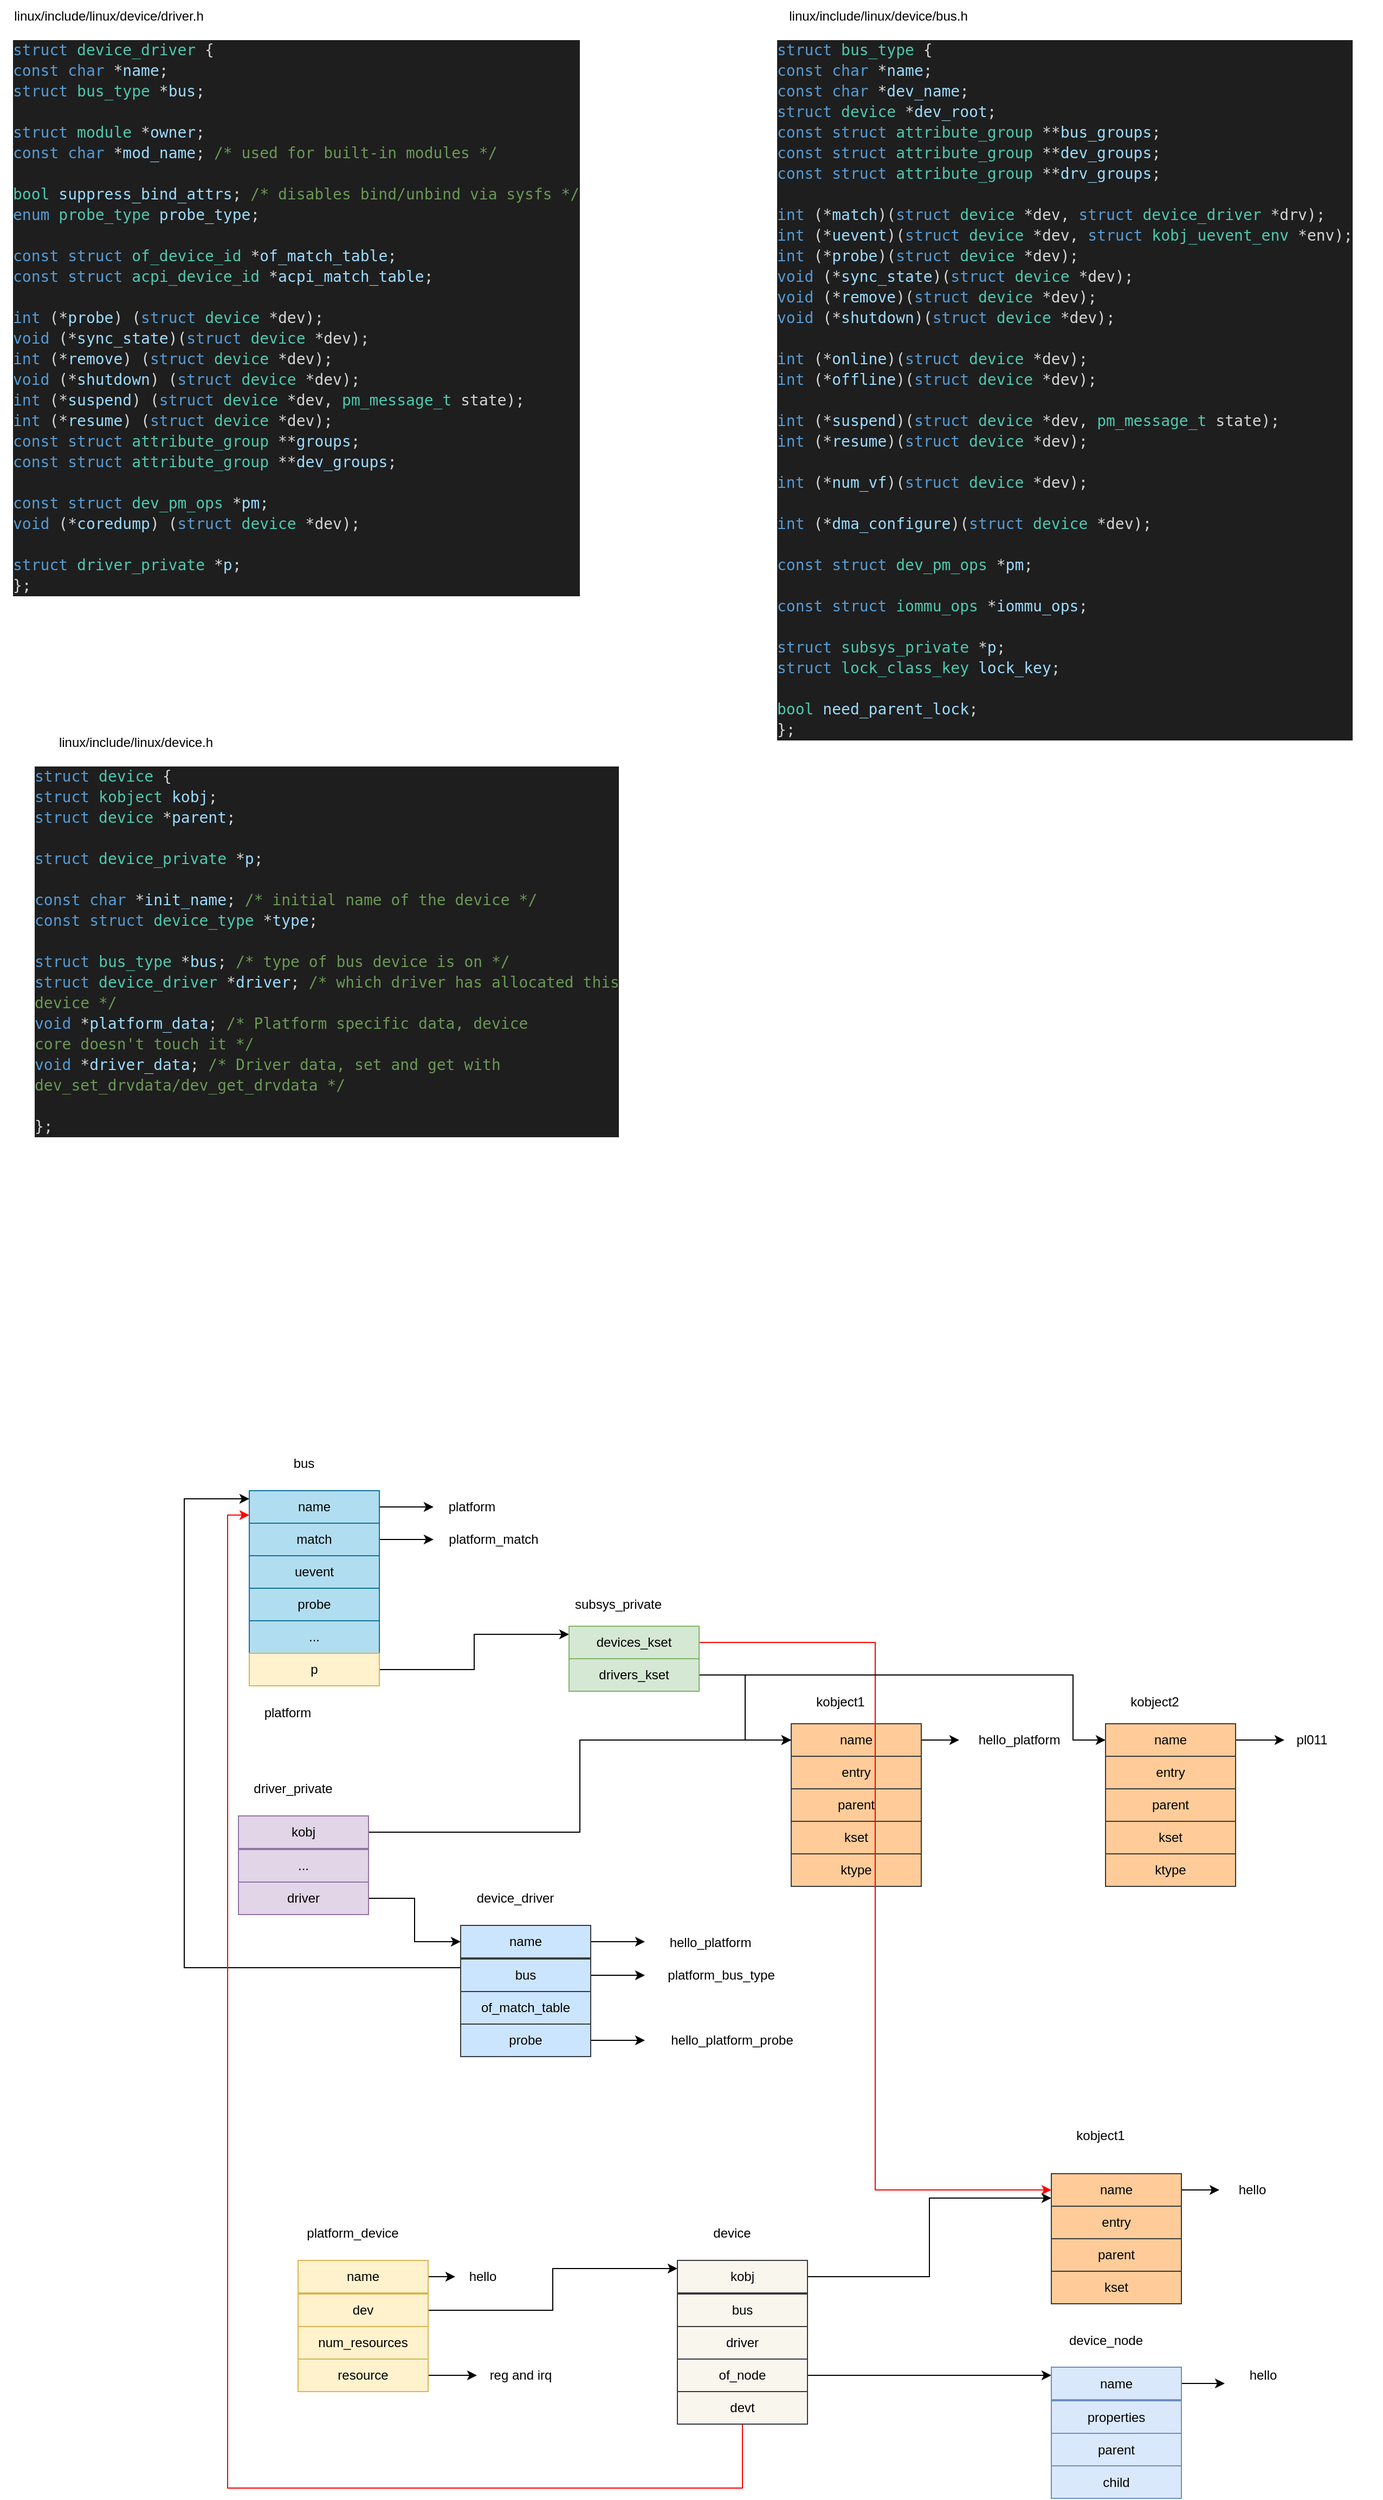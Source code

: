 <mxfile version="20.2.8" type="github">
  <diagram id="d7NLYTCu-5qukCgbCJom" name="device-driver">
    <mxGraphModel dx="1588" dy="878" grid="1" gridSize="10" guides="1" tooltips="1" connect="1" arrows="1" fold="1" page="1" pageScale="1" pageWidth="850" pageHeight="1100" math="0" shadow="0">
      <root>
        <mxCell id="0" />
        <mxCell id="1" parent="0" />
        <mxCell id="vHzV1v6CMu6WBuoKaThm-1" value="linux/include/linux/device/driver.h" style="text;html=1;align=center;verticalAlign=middle;resizable=0;points=[];autosize=1;strokeColor=none;fillColor=none;" vertex="1" parent="1">
          <mxGeometry x="20" y="135" width="200" height="30" as="geometry" />
        </mxCell>
        <mxCell id="vHzV1v6CMu6WBuoKaThm-2" value="&lt;div style=&quot;color: rgb(212, 212, 212); background-color: rgb(30, 30, 30); font-family: &amp;quot;Droid Sans Mono&amp;quot;, &amp;quot;monospace&amp;quot;, monospace; font-weight: normal; font-size: 14px; line-height: 19px;&quot;&gt;&lt;div&gt;&lt;span style=&quot;color: #569cd6;&quot;&gt;struct&lt;/span&gt;&lt;span style=&quot;color: #d4d4d4;&quot;&gt; &lt;/span&gt;&lt;span style=&quot;color: #4ec9b0;&quot;&gt;device_driver&lt;/span&gt;&lt;span style=&quot;color: #d4d4d4;&quot;&gt; {&lt;/span&gt;&lt;/div&gt;&lt;div&gt;&lt;span style=&quot;color: #d4d4d4;&quot;&gt;    &lt;/span&gt;&lt;span style=&quot;color: #569cd6;&quot;&gt;const&lt;/span&gt;&lt;span style=&quot;color: #d4d4d4;&quot;&gt; &lt;/span&gt;&lt;span style=&quot;color: #569cd6;&quot;&gt;char&lt;/span&gt;&lt;span style=&quot;color: #d4d4d4;&quot;&gt;      *&lt;/span&gt;&lt;span style=&quot;color: #9cdcfe;&quot;&gt;name&lt;/span&gt;&lt;span style=&quot;color: #d4d4d4;&quot;&gt;;&lt;/span&gt;&lt;/div&gt;&lt;div&gt;&lt;span style=&quot;color: #d4d4d4;&quot;&gt;    &lt;/span&gt;&lt;span style=&quot;color: #569cd6;&quot;&gt;struct&lt;/span&gt;&lt;span style=&quot;color: #d4d4d4;&quot;&gt; &lt;/span&gt;&lt;span style=&quot;color: #4ec9b0;&quot;&gt;bus_type&lt;/span&gt;&lt;span style=&quot;color: #d4d4d4;&quot;&gt;     *&lt;/span&gt;&lt;span style=&quot;color: #9cdcfe;&quot;&gt;bus&lt;/span&gt;&lt;span style=&quot;color: #d4d4d4;&quot;&gt;;&lt;/span&gt;&lt;/div&gt;&lt;br&gt;&lt;div&gt;&lt;span style=&quot;color: #d4d4d4;&quot;&gt;    &lt;/span&gt;&lt;span style=&quot;color: #569cd6;&quot;&gt;struct&lt;/span&gt;&lt;span style=&quot;color: #d4d4d4;&quot;&gt; &lt;/span&gt;&lt;span style=&quot;color: #4ec9b0;&quot;&gt;module&lt;/span&gt;&lt;span style=&quot;color: #d4d4d4;&quot;&gt;       *&lt;/span&gt;&lt;span style=&quot;color: #9cdcfe;&quot;&gt;owner&lt;/span&gt;&lt;span style=&quot;color: #d4d4d4;&quot;&gt;;&lt;/span&gt;&lt;/div&gt;&lt;div&gt;&lt;span style=&quot;color: #d4d4d4;&quot;&gt;    &lt;/span&gt;&lt;span style=&quot;color: #569cd6;&quot;&gt;const&lt;/span&gt;&lt;span style=&quot;color: #d4d4d4;&quot;&gt; &lt;/span&gt;&lt;span style=&quot;color: #569cd6;&quot;&gt;char&lt;/span&gt;&lt;span style=&quot;color: #d4d4d4;&quot;&gt;      *&lt;/span&gt;&lt;span style=&quot;color: #9cdcfe;&quot;&gt;mod_name&lt;/span&gt;&lt;span style=&quot;color: #d4d4d4;&quot;&gt;;&lt;/span&gt;&lt;span style=&quot;color: #6a9955;&quot;&gt;  /* used for built-in modules */&lt;/span&gt;&lt;/div&gt;&lt;br&gt;&lt;div&gt;&lt;span style=&quot;color: #d4d4d4;&quot;&gt;    &lt;/span&gt;&lt;span style=&quot;color: #4ec9b0;&quot;&gt;bool&lt;/span&gt;&lt;span style=&quot;color: #d4d4d4;&quot;&gt; &lt;/span&gt;&lt;span style=&quot;color: #9cdcfe;&quot;&gt;suppress_bind_attrs&lt;/span&gt;&lt;span style=&quot;color: #d4d4d4;&quot;&gt;;&lt;/span&gt;&lt;span style=&quot;color: #6a9955;&quot;&gt;   /* disables bind/unbind via sysfs */&lt;/span&gt;&lt;/div&gt;&lt;div&gt;&lt;span style=&quot;color: #d4d4d4;&quot;&gt;    &lt;/span&gt;&lt;span style=&quot;color: #569cd6;&quot;&gt;enum&lt;/span&gt;&lt;span style=&quot;color: #d4d4d4;&quot;&gt; &lt;/span&gt;&lt;span style=&quot;color: #4ec9b0;&quot;&gt;probe_type&lt;/span&gt;&lt;span style=&quot;color: #d4d4d4;&quot;&gt; &lt;/span&gt;&lt;span style=&quot;color: #9cdcfe;&quot;&gt;probe_type&lt;/span&gt;&lt;span style=&quot;color: #d4d4d4;&quot;&gt;;&lt;/span&gt;&lt;/div&gt;&lt;br&gt;&lt;div&gt;&lt;span style=&quot;color: #d4d4d4;&quot;&gt;    &lt;/span&gt;&lt;span style=&quot;color: #569cd6;&quot;&gt;const&lt;/span&gt;&lt;span style=&quot;color: #d4d4d4;&quot;&gt; &lt;/span&gt;&lt;span style=&quot;color: #569cd6;&quot;&gt;struct&lt;/span&gt;&lt;span style=&quot;color: #d4d4d4;&quot;&gt; &lt;/span&gt;&lt;span style=&quot;color: #4ec9b0;&quot;&gt;of_device_id&lt;/span&gt;&lt;span style=&quot;color: #d4d4d4;&quot;&gt;   *&lt;/span&gt;&lt;span style=&quot;color: #9cdcfe;&quot;&gt;of_match_table&lt;/span&gt;&lt;span style=&quot;color: #d4d4d4;&quot;&gt;;&lt;/span&gt;&lt;/div&gt;&lt;div&gt;&lt;span style=&quot;color: #d4d4d4;&quot;&gt;    &lt;/span&gt;&lt;span style=&quot;color: #569cd6;&quot;&gt;const&lt;/span&gt;&lt;span style=&quot;color: #d4d4d4;&quot;&gt; &lt;/span&gt;&lt;span style=&quot;color: #569cd6;&quot;&gt;struct&lt;/span&gt;&lt;span style=&quot;color: #d4d4d4;&quot;&gt; &lt;/span&gt;&lt;span style=&quot;color: #4ec9b0;&quot;&gt;acpi_device_id&lt;/span&gt;&lt;span style=&quot;color: #d4d4d4;&quot;&gt; *&lt;/span&gt;&lt;span style=&quot;color: #9cdcfe;&quot;&gt;acpi_match_table&lt;/span&gt;&lt;span style=&quot;color: #d4d4d4;&quot;&gt;;&lt;/span&gt;&lt;/div&gt;&lt;br&gt;&lt;div&gt;&lt;span style=&quot;color: #d4d4d4;&quot;&gt;    &lt;/span&gt;&lt;span style=&quot;color: #569cd6;&quot;&gt;int&lt;/span&gt;&lt;span style=&quot;color: #d4d4d4;&quot;&gt; (*&lt;/span&gt;&lt;span style=&quot;color: #9cdcfe;&quot;&gt;probe&lt;/span&gt;&lt;span style=&quot;color: #d4d4d4;&quot;&gt;) (&lt;/span&gt;&lt;span style=&quot;color: #569cd6;&quot;&gt;struct&lt;/span&gt;&lt;span style=&quot;color: #d4d4d4;&quot;&gt; &lt;/span&gt;&lt;span style=&quot;color: #4ec9b0;&quot;&gt;device&lt;/span&gt;&lt;span style=&quot;color: #d4d4d4;&quot;&gt; *dev);&lt;/span&gt;&lt;/div&gt;&lt;div&gt;&lt;span style=&quot;color: #d4d4d4;&quot;&gt;    &lt;/span&gt;&lt;span style=&quot;color: #569cd6;&quot;&gt;void&lt;/span&gt;&lt;span style=&quot;color: #d4d4d4;&quot;&gt; (*&lt;/span&gt;&lt;span style=&quot;color: #9cdcfe;&quot;&gt;sync_state&lt;/span&gt;&lt;span style=&quot;color: #d4d4d4;&quot;&gt;)(&lt;/span&gt;&lt;span style=&quot;color: #569cd6;&quot;&gt;struct&lt;/span&gt;&lt;span style=&quot;color: #d4d4d4;&quot;&gt; &lt;/span&gt;&lt;span style=&quot;color: #4ec9b0;&quot;&gt;device&lt;/span&gt;&lt;span style=&quot;color: #d4d4d4;&quot;&gt; *dev);&lt;/span&gt;&lt;/div&gt;&lt;div&gt;&lt;span style=&quot;color: #d4d4d4;&quot;&gt;    &lt;/span&gt;&lt;span style=&quot;color: #569cd6;&quot;&gt;int&lt;/span&gt;&lt;span style=&quot;color: #d4d4d4;&quot;&gt; (*&lt;/span&gt;&lt;span style=&quot;color: #9cdcfe;&quot;&gt;remove&lt;/span&gt;&lt;span style=&quot;color: #d4d4d4;&quot;&gt;) (&lt;/span&gt;&lt;span style=&quot;color: #569cd6;&quot;&gt;struct&lt;/span&gt;&lt;span style=&quot;color: #d4d4d4;&quot;&gt; &lt;/span&gt;&lt;span style=&quot;color: #4ec9b0;&quot;&gt;device&lt;/span&gt;&lt;span style=&quot;color: #d4d4d4;&quot;&gt; *dev);&lt;/span&gt;&lt;/div&gt;&lt;div&gt;&lt;span style=&quot;color: #d4d4d4;&quot;&gt;    &lt;/span&gt;&lt;span style=&quot;color: #569cd6;&quot;&gt;void&lt;/span&gt;&lt;span style=&quot;color: #d4d4d4;&quot;&gt; (*&lt;/span&gt;&lt;span style=&quot;color: #9cdcfe;&quot;&gt;shutdown&lt;/span&gt;&lt;span style=&quot;color: #d4d4d4;&quot;&gt;) (&lt;/span&gt;&lt;span style=&quot;color: #569cd6;&quot;&gt;struct&lt;/span&gt;&lt;span style=&quot;color: #d4d4d4;&quot;&gt; &lt;/span&gt;&lt;span style=&quot;color: #4ec9b0;&quot;&gt;device&lt;/span&gt;&lt;span style=&quot;color: #d4d4d4;&quot;&gt; *dev);&lt;/span&gt;&lt;/div&gt;&lt;div&gt;&lt;span style=&quot;color: #d4d4d4;&quot;&gt;    &lt;/span&gt;&lt;span style=&quot;color: #569cd6;&quot;&gt;int&lt;/span&gt;&lt;span style=&quot;color: #d4d4d4;&quot;&gt; (*&lt;/span&gt;&lt;span style=&quot;color: #9cdcfe;&quot;&gt;suspend&lt;/span&gt;&lt;span style=&quot;color: #d4d4d4;&quot;&gt;) (&lt;/span&gt;&lt;span style=&quot;color: #569cd6;&quot;&gt;struct&lt;/span&gt;&lt;span style=&quot;color: #d4d4d4;&quot;&gt; &lt;/span&gt;&lt;span style=&quot;color: #4ec9b0;&quot;&gt;device&lt;/span&gt;&lt;span style=&quot;color: #d4d4d4;&quot;&gt; *dev, &lt;/span&gt;&lt;span style=&quot;color: #4ec9b0;&quot;&gt;pm_message_t&lt;/span&gt;&lt;span style=&quot;color: #d4d4d4;&quot;&gt; state);&lt;/span&gt;&lt;/div&gt;&lt;div&gt;&lt;span style=&quot;color: #d4d4d4;&quot;&gt;    &lt;/span&gt;&lt;span style=&quot;color: #569cd6;&quot;&gt;int&lt;/span&gt;&lt;span style=&quot;color: #d4d4d4;&quot;&gt; (*&lt;/span&gt;&lt;span style=&quot;color: #9cdcfe;&quot;&gt;resume&lt;/span&gt;&lt;span style=&quot;color: #d4d4d4;&quot;&gt;) (&lt;/span&gt;&lt;span style=&quot;color: #569cd6;&quot;&gt;struct&lt;/span&gt;&lt;span style=&quot;color: #d4d4d4;&quot;&gt; &lt;/span&gt;&lt;span style=&quot;color: #4ec9b0;&quot;&gt;device&lt;/span&gt;&lt;span style=&quot;color: #d4d4d4;&quot;&gt; *dev);&lt;/span&gt;&lt;/div&gt;&lt;div&gt;&lt;span style=&quot;color: #d4d4d4;&quot;&gt;    &lt;/span&gt;&lt;span style=&quot;color: #569cd6;&quot;&gt;const&lt;/span&gt;&lt;span style=&quot;color: #d4d4d4;&quot;&gt; &lt;/span&gt;&lt;span style=&quot;color: #569cd6;&quot;&gt;struct&lt;/span&gt;&lt;span style=&quot;color: #d4d4d4;&quot;&gt; &lt;/span&gt;&lt;span style=&quot;color: #4ec9b0;&quot;&gt;attribute_group&lt;/span&gt;&lt;span style=&quot;color: #d4d4d4;&quot;&gt; **&lt;/span&gt;&lt;span style=&quot;color: #9cdcfe;&quot;&gt;groups&lt;/span&gt;&lt;span style=&quot;color: #d4d4d4;&quot;&gt;;&lt;/span&gt;&lt;/div&gt;&lt;div&gt;&lt;span style=&quot;color: #d4d4d4;&quot;&gt;    &lt;/span&gt;&lt;span style=&quot;color: #569cd6;&quot;&gt;const&lt;/span&gt;&lt;span style=&quot;color: #d4d4d4;&quot;&gt; &lt;/span&gt;&lt;span style=&quot;color: #569cd6;&quot;&gt;struct&lt;/span&gt;&lt;span style=&quot;color: #d4d4d4;&quot;&gt; &lt;/span&gt;&lt;span style=&quot;color: #4ec9b0;&quot;&gt;attribute_group&lt;/span&gt;&lt;span style=&quot;color: #d4d4d4;&quot;&gt; **&lt;/span&gt;&lt;span style=&quot;color: #9cdcfe;&quot;&gt;dev_groups&lt;/span&gt;&lt;span style=&quot;color: #d4d4d4;&quot;&gt;;&lt;/span&gt;&lt;/div&gt;&lt;br&gt;&lt;div&gt;&lt;span style=&quot;color: #d4d4d4;&quot;&gt;    &lt;/span&gt;&lt;span style=&quot;color: #569cd6;&quot;&gt;const&lt;/span&gt;&lt;span style=&quot;color: #d4d4d4;&quot;&gt; &lt;/span&gt;&lt;span style=&quot;color: #569cd6;&quot;&gt;struct&lt;/span&gt;&lt;span style=&quot;color: #d4d4d4;&quot;&gt; &lt;/span&gt;&lt;span style=&quot;color: #4ec9b0;&quot;&gt;dev_pm_ops&lt;/span&gt;&lt;span style=&quot;color: #d4d4d4;&quot;&gt; *&lt;/span&gt;&lt;span style=&quot;color: #9cdcfe;&quot;&gt;pm&lt;/span&gt;&lt;span style=&quot;color: #d4d4d4;&quot;&gt;;&lt;/span&gt;&lt;/div&gt;&lt;div&gt;&lt;span style=&quot;color: #d4d4d4;&quot;&gt;    &lt;/span&gt;&lt;span style=&quot;color: #569cd6;&quot;&gt;void&lt;/span&gt;&lt;span style=&quot;color: #d4d4d4;&quot;&gt; (*&lt;/span&gt;&lt;span style=&quot;color: #9cdcfe;&quot;&gt;coredump&lt;/span&gt;&lt;span style=&quot;color: #d4d4d4;&quot;&gt;) (&lt;/span&gt;&lt;span style=&quot;color: #569cd6;&quot;&gt;struct&lt;/span&gt;&lt;span style=&quot;color: #d4d4d4;&quot;&gt; &lt;/span&gt;&lt;span style=&quot;color: #4ec9b0;&quot;&gt;device&lt;/span&gt;&lt;span style=&quot;color: #d4d4d4;&quot;&gt; *dev);&lt;/span&gt;&lt;/div&gt;&lt;br&gt;&lt;div&gt;&lt;span style=&quot;color: #d4d4d4;&quot;&gt;    &lt;/span&gt;&lt;span style=&quot;color: #569cd6;&quot;&gt;struct&lt;/span&gt;&lt;span style=&quot;color: #d4d4d4;&quot;&gt; &lt;/span&gt;&lt;span style=&quot;color: #4ec9b0;&quot;&gt;driver_private&lt;/span&gt;&lt;span style=&quot;color: #d4d4d4;&quot;&gt; *&lt;/span&gt;&lt;span style=&quot;color: #9cdcfe;&quot;&gt;p&lt;/span&gt;&lt;span style=&quot;color: #d4d4d4;&quot;&gt;;&lt;/span&gt;&lt;/div&gt;&lt;div&gt;&lt;span style=&quot;color: #d4d4d4;&quot;&gt;};&lt;/span&gt;&lt;/div&gt;&lt;/div&gt;" style="text;whiteSpace=wrap;html=1;" vertex="1" parent="1">
          <mxGeometry x="30" y="165" width="560" height="560" as="geometry" />
        </mxCell>
        <mxCell id="vHzV1v6CMu6WBuoKaThm-3" value="linux/include/linux/device/bus.h" style="text;html=1;align=center;verticalAlign=middle;resizable=0;points=[];autosize=1;strokeColor=none;fillColor=none;" vertex="1" parent="1">
          <mxGeometry x="735" y="135" width="190" height="30" as="geometry" />
        </mxCell>
        <mxCell id="vHzV1v6CMu6WBuoKaThm-4" value="&lt;div style=&quot;color: rgb(212, 212, 212); background-color: rgb(30, 30, 30); font-family: &amp;quot;Droid Sans Mono&amp;quot;, &amp;quot;monospace&amp;quot;, monospace; font-weight: normal; font-size: 14px; line-height: 19px;&quot;&gt;&lt;div&gt;&lt;span style=&quot;color: #569cd6;&quot;&gt;struct&lt;/span&gt;&lt;span style=&quot;color: #d4d4d4;&quot;&gt; &lt;/span&gt;&lt;span style=&quot;color: #4ec9b0;&quot;&gt;bus_type&lt;/span&gt;&lt;span style=&quot;color: #d4d4d4;&quot;&gt; {&lt;/span&gt;&lt;/div&gt;&lt;div&gt;&lt;span style=&quot;color: #d4d4d4;&quot;&gt;    &lt;/span&gt;&lt;span style=&quot;color: #569cd6;&quot;&gt;const&lt;/span&gt;&lt;span style=&quot;color: #d4d4d4;&quot;&gt; &lt;/span&gt;&lt;span style=&quot;color: #569cd6;&quot;&gt;char&lt;/span&gt;&lt;span style=&quot;color: #d4d4d4;&quot;&gt;      *&lt;/span&gt;&lt;span style=&quot;color: #9cdcfe;&quot;&gt;name&lt;/span&gt;&lt;span style=&quot;color: #d4d4d4;&quot;&gt;;&lt;/span&gt;&lt;/div&gt;&lt;div&gt;&lt;span style=&quot;color: #d4d4d4;&quot;&gt;    &lt;/span&gt;&lt;span style=&quot;color: #569cd6;&quot;&gt;const&lt;/span&gt;&lt;span style=&quot;color: #d4d4d4;&quot;&gt; &lt;/span&gt;&lt;span style=&quot;color: #569cd6;&quot;&gt;char&lt;/span&gt;&lt;span style=&quot;color: #d4d4d4;&quot;&gt;      *&lt;/span&gt;&lt;span style=&quot;color: #9cdcfe;&quot;&gt;dev_name&lt;/span&gt;&lt;span style=&quot;color: #d4d4d4;&quot;&gt;;&lt;/span&gt;&lt;/div&gt;&lt;div&gt;&lt;span style=&quot;color: #d4d4d4;&quot;&gt;    &lt;/span&gt;&lt;span style=&quot;color: #569cd6;&quot;&gt;struct&lt;/span&gt;&lt;span style=&quot;color: #d4d4d4;&quot;&gt; &lt;/span&gt;&lt;span style=&quot;color: #4ec9b0;&quot;&gt;device&lt;/span&gt;&lt;span style=&quot;color: #d4d4d4;&quot;&gt;       *&lt;/span&gt;&lt;span style=&quot;color: #9cdcfe;&quot;&gt;dev_root&lt;/span&gt;&lt;span style=&quot;color: #d4d4d4;&quot;&gt;;&lt;/span&gt;&lt;/div&gt;&lt;div&gt;&lt;span style=&quot;color: #d4d4d4;&quot;&gt;    &lt;/span&gt;&lt;span style=&quot;color: #569cd6;&quot;&gt;const&lt;/span&gt;&lt;span style=&quot;color: #d4d4d4;&quot;&gt; &lt;/span&gt;&lt;span style=&quot;color: #569cd6;&quot;&gt;struct&lt;/span&gt;&lt;span style=&quot;color: #d4d4d4;&quot;&gt; &lt;/span&gt;&lt;span style=&quot;color: #4ec9b0;&quot;&gt;attribute_group&lt;/span&gt;&lt;span style=&quot;color: #d4d4d4;&quot;&gt; **&lt;/span&gt;&lt;span style=&quot;color: #9cdcfe;&quot;&gt;bus_groups&lt;/span&gt;&lt;span style=&quot;color: #d4d4d4;&quot;&gt;;&lt;/span&gt;&lt;/div&gt;&lt;div&gt;&lt;span style=&quot;color: #d4d4d4;&quot;&gt;    &lt;/span&gt;&lt;span style=&quot;color: #569cd6;&quot;&gt;const&lt;/span&gt;&lt;span style=&quot;color: #d4d4d4;&quot;&gt; &lt;/span&gt;&lt;span style=&quot;color: #569cd6;&quot;&gt;struct&lt;/span&gt;&lt;span style=&quot;color: #d4d4d4;&quot;&gt; &lt;/span&gt;&lt;span style=&quot;color: #4ec9b0;&quot;&gt;attribute_group&lt;/span&gt;&lt;span style=&quot;color: #d4d4d4;&quot;&gt; **&lt;/span&gt;&lt;span style=&quot;color: #9cdcfe;&quot;&gt;dev_groups&lt;/span&gt;&lt;span style=&quot;color: #d4d4d4;&quot;&gt;;&lt;/span&gt;&lt;/div&gt;&lt;div&gt;&lt;span style=&quot;color: #d4d4d4;&quot;&gt;    &lt;/span&gt;&lt;span style=&quot;color: #569cd6;&quot;&gt;const&lt;/span&gt;&lt;span style=&quot;color: #d4d4d4;&quot;&gt; &lt;/span&gt;&lt;span style=&quot;color: #569cd6;&quot;&gt;struct&lt;/span&gt;&lt;span style=&quot;color: #d4d4d4;&quot;&gt; &lt;/span&gt;&lt;span style=&quot;color: #4ec9b0;&quot;&gt;attribute_group&lt;/span&gt;&lt;span style=&quot;color: #d4d4d4;&quot;&gt; **&lt;/span&gt;&lt;span style=&quot;color: #9cdcfe;&quot;&gt;drv_groups&lt;/span&gt;&lt;span style=&quot;color: #d4d4d4;&quot;&gt;;&lt;/span&gt;&lt;/div&gt;&lt;br&gt;&lt;div&gt;&lt;span style=&quot;color: #d4d4d4;&quot;&gt;    &lt;/span&gt;&lt;span style=&quot;color: #569cd6;&quot;&gt;int&lt;/span&gt;&lt;span style=&quot;color: #d4d4d4;&quot;&gt; (*&lt;/span&gt;&lt;span style=&quot;color: #9cdcfe;&quot;&gt;match&lt;/span&gt;&lt;span style=&quot;color: #d4d4d4;&quot;&gt;)(&lt;/span&gt;&lt;span style=&quot;color: #569cd6;&quot;&gt;struct&lt;/span&gt;&lt;span style=&quot;color: #d4d4d4;&quot;&gt; &lt;/span&gt;&lt;span style=&quot;color: #4ec9b0;&quot;&gt;device&lt;/span&gt;&lt;span style=&quot;color: #d4d4d4;&quot;&gt; *dev, &lt;/span&gt;&lt;span style=&quot;color: #569cd6;&quot;&gt;struct&lt;/span&gt;&lt;span style=&quot;color: #d4d4d4;&quot;&gt; &lt;/span&gt;&lt;span style=&quot;color: #4ec9b0;&quot;&gt;device_driver&lt;/span&gt;&lt;span style=&quot;color: #d4d4d4;&quot;&gt; *drv);&lt;/span&gt;&lt;/div&gt;&lt;div&gt;&lt;span style=&quot;color: #d4d4d4;&quot;&gt;    &lt;/span&gt;&lt;span style=&quot;color: #569cd6;&quot;&gt;int&lt;/span&gt;&lt;span style=&quot;color: #d4d4d4;&quot;&gt; (*&lt;/span&gt;&lt;span style=&quot;color: #9cdcfe;&quot;&gt;uevent&lt;/span&gt;&lt;span style=&quot;color: #d4d4d4;&quot;&gt;)(&lt;/span&gt;&lt;span style=&quot;color: #569cd6;&quot;&gt;struct&lt;/span&gt;&lt;span style=&quot;color: #d4d4d4;&quot;&gt; &lt;/span&gt;&lt;span style=&quot;color: #4ec9b0;&quot;&gt;device&lt;/span&gt;&lt;span style=&quot;color: #d4d4d4;&quot;&gt; *dev, &lt;/span&gt;&lt;span style=&quot;color: #569cd6;&quot;&gt;struct&lt;/span&gt;&lt;span style=&quot;color: #d4d4d4;&quot;&gt; &lt;/span&gt;&lt;span style=&quot;color: #4ec9b0;&quot;&gt;kobj_uevent_env&lt;/span&gt;&lt;span style=&quot;color: #d4d4d4;&quot;&gt; *env);&lt;/span&gt;&lt;/div&gt;&lt;div&gt;&lt;span style=&quot;color: #d4d4d4;&quot;&gt;    &lt;/span&gt;&lt;span style=&quot;color: #569cd6;&quot;&gt;int&lt;/span&gt;&lt;span style=&quot;color: #d4d4d4;&quot;&gt; (*&lt;/span&gt;&lt;span style=&quot;color: #9cdcfe;&quot;&gt;probe&lt;/span&gt;&lt;span style=&quot;color: #d4d4d4;&quot;&gt;)(&lt;/span&gt;&lt;span style=&quot;color: #569cd6;&quot;&gt;struct&lt;/span&gt;&lt;span style=&quot;color: #d4d4d4;&quot;&gt; &lt;/span&gt;&lt;span style=&quot;color: #4ec9b0;&quot;&gt;device&lt;/span&gt;&lt;span style=&quot;color: #d4d4d4;&quot;&gt; *dev);&lt;/span&gt;&lt;/div&gt;&lt;div&gt;&lt;span style=&quot;color: #d4d4d4;&quot;&gt;    &lt;/span&gt;&lt;span style=&quot;color: #569cd6;&quot;&gt;void&lt;/span&gt;&lt;span style=&quot;color: #d4d4d4;&quot;&gt; (*&lt;/span&gt;&lt;span style=&quot;color: #9cdcfe;&quot;&gt;sync_state&lt;/span&gt;&lt;span style=&quot;color: #d4d4d4;&quot;&gt;)(&lt;/span&gt;&lt;span style=&quot;color: #569cd6;&quot;&gt;struct&lt;/span&gt;&lt;span style=&quot;color: #d4d4d4;&quot;&gt; &lt;/span&gt;&lt;span style=&quot;color: #4ec9b0;&quot;&gt;device&lt;/span&gt;&lt;span style=&quot;color: #d4d4d4;&quot;&gt; *dev);&lt;/span&gt;&lt;/div&gt;&lt;div&gt;&lt;span style=&quot;color: #d4d4d4;&quot;&gt;    &lt;/span&gt;&lt;span style=&quot;color: #569cd6;&quot;&gt;void&lt;/span&gt;&lt;span style=&quot;color: #d4d4d4;&quot;&gt; (*&lt;/span&gt;&lt;span style=&quot;color: #9cdcfe;&quot;&gt;remove&lt;/span&gt;&lt;span style=&quot;color: #d4d4d4;&quot;&gt;)(&lt;/span&gt;&lt;span style=&quot;color: #569cd6;&quot;&gt;struct&lt;/span&gt;&lt;span style=&quot;color: #d4d4d4;&quot;&gt; &lt;/span&gt;&lt;span style=&quot;color: #4ec9b0;&quot;&gt;device&lt;/span&gt;&lt;span style=&quot;color: #d4d4d4;&quot;&gt; *dev);&lt;/span&gt;&lt;/div&gt;&lt;div&gt;&lt;span style=&quot;color: #d4d4d4;&quot;&gt;    &lt;/span&gt;&lt;span style=&quot;color: #569cd6;&quot;&gt;void&lt;/span&gt;&lt;span style=&quot;color: #d4d4d4;&quot;&gt; (*&lt;/span&gt;&lt;span style=&quot;color: #9cdcfe;&quot;&gt;shutdown&lt;/span&gt;&lt;span style=&quot;color: #d4d4d4;&quot;&gt;)(&lt;/span&gt;&lt;span style=&quot;color: #569cd6;&quot;&gt;struct&lt;/span&gt;&lt;span style=&quot;color: #d4d4d4;&quot;&gt; &lt;/span&gt;&lt;span style=&quot;color: #4ec9b0;&quot;&gt;device&lt;/span&gt;&lt;span style=&quot;color: #d4d4d4;&quot;&gt; *dev);&lt;/span&gt;&lt;/div&gt;&lt;br&gt;&lt;div&gt;&lt;span style=&quot;color: #d4d4d4;&quot;&gt;    &lt;/span&gt;&lt;span style=&quot;color: #569cd6;&quot;&gt;int&lt;/span&gt;&lt;span style=&quot;color: #d4d4d4;&quot;&gt; (*&lt;/span&gt;&lt;span style=&quot;color: #9cdcfe;&quot;&gt;online&lt;/span&gt;&lt;span style=&quot;color: #d4d4d4;&quot;&gt;)(&lt;/span&gt;&lt;span style=&quot;color: #569cd6;&quot;&gt;struct&lt;/span&gt;&lt;span style=&quot;color: #d4d4d4;&quot;&gt; &lt;/span&gt;&lt;span style=&quot;color: #4ec9b0;&quot;&gt;device&lt;/span&gt;&lt;span style=&quot;color: #d4d4d4;&quot;&gt; *dev);&lt;/span&gt;&lt;/div&gt;&lt;div&gt;&lt;span style=&quot;color: #d4d4d4;&quot;&gt;    &lt;/span&gt;&lt;span style=&quot;color: #569cd6;&quot;&gt;int&lt;/span&gt;&lt;span style=&quot;color: #d4d4d4;&quot;&gt; (*&lt;/span&gt;&lt;span style=&quot;color: #9cdcfe;&quot;&gt;offline&lt;/span&gt;&lt;span style=&quot;color: #d4d4d4;&quot;&gt;)(&lt;/span&gt;&lt;span style=&quot;color: #569cd6;&quot;&gt;struct&lt;/span&gt;&lt;span style=&quot;color: #d4d4d4;&quot;&gt; &lt;/span&gt;&lt;span style=&quot;color: #4ec9b0;&quot;&gt;device&lt;/span&gt;&lt;span style=&quot;color: #d4d4d4;&quot;&gt; *dev);&lt;/span&gt;&lt;/div&gt;&lt;br&gt;&lt;div&gt;&lt;span style=&quot;color: #d4d4d4;&quot;&gt;    &lt;/span&gt;&lt;span style=&quot;color: #569cd6;&quot;&gt;int&lt;/span&gt;&lt;span style=&quot;color: #d4d4d4;&quot;&gt; (*&lt;/span&gt;&lt;span style=&quot;color: #9cdcfe;&quot;&gt;suspend&lt;/span&gt;&lt;span style=&quot;color: #d4d4d4;&quot;&gt;)(&lt;/span&gt;&lt;span style=&quot;color: #569cd6;&quot;&gt;struct&lt;/span&gt;&lt;span style=&quot;color: #d4d4d4;&quot;&gt; &lt;/span&gt;&lt;span style=&quot;color: #4ec9b0;&quot;&gt;device&lt;/span&gt;&lt;span style=&quot;color: #d4d4d4;&quot;&gt; *dev, &lt;/span&gt;&lt;span style=&quot;color: #4ec9b0;&quot;&gt;pm_message_t&lt;/span&gt;&lt;span style=&quot;color: #d4d4d4;&quot;&gt; state);&lt;/span&gt;&lt;/div&gt;&lt;div&gt;&lt;span style=&quot;color: #d4d4d4;&quot;&gt;    &lt;/span&gt;&lt;span style=&quot;color: #569cd6;&quot;&gt;int&lt;/span&gt;&lt;span style=&quot;color: #d4d4d4;&quot;&gt; (*&lt;/span&gt;&lt;span style=&quot;color: #9cdcfe;&quot;&gt;resume&lt;/span&gt;&lt;span style=&quot;color: #d4d4d4;&quot;&gt;)(&lt;/span&gt;&lt;span style=&quot;color: #569cd6;&quot;&gt;struct&lt;/span&gt;&lt;span style=&quot;color: #d4d4d4;&quot;&gt; &lt;/span&gt;&lt;span style=&quot;color: #4ec9b0;&quot;&gt;device&lt;/span&gt;&lt;span style=&quot;color: #d4d4d4;&quot;&gt; *dev);&lt;/span&gt;&lt;/div&gt;&lt;br&gt;&lt;div&gt;&lt;span style=&quot;color: #d4d4d4;&quot;&gt;    &lt;/span&gt;&lt;span style=&quot;color: #569cd6;&quot;&gt;int&lt;/span&gt;&lt;span style=&quot;color: #d4d4d4;&quot;&gt; (*&lt;/span&gt;&lt;span style=&quot;color: #9cdcfe;&quot;&gt;num_vf&lt;/span&gt;&lt;span style=&quot;color: #d4d4d4;&quot;&gt;)(&lt;/span&gt;&lt;span style=&quot;color: #569cd6;&quot;&gt;struct&lt;/span&gt;&lt;span style=&quot;color: #d4d4d4;&quot;&gt; &lt;/span&gt;&lt;span style=&quot;color: #4ec9b0;&quot;&gt;device&lt;/span&gt;&lt;span style=&quot;color: #d4d4d4;&quot;&gt; *dev);&lt;/span&gt;&lt;/div&gt;&lt;br&gt;&lt;div&gt;&lt;span style=&quot;color: #d4d4d4;&quot;&gt;    &lt;/span&gt;&lt;span style=&quot;color: #569cd6;&quot;&gt;int&lt;/span&gt;&lt;span style=&quot;color: #d4d4d4;&quot;&gt; (*&lt;/span&gt;&lt;span style=&quot;color: #9cdcfe;&quot;&gt;dma_configure&lt;/span&gt;&lt;span style=&quot;color: #d4d4d4;&quot;&gt;)(&lt;/span&gt;&lt;span style=&quot;color: #569cd6;&quot;&gt;struct&lt;/span&gt;&lt;span style=&quot;color: #d4d4d4;&quot;&gt; &lt;/span&gt;&lt;span style=&quot;color: #4ec9b0;&quot;&gt;device&lt;/span&gt;&lt;span style=&quot;color: #d4d4d4;&quot;&gt; *dev);&lt;/span&gt;&lt;/div&gt;&lt;br&gt;&lt;div&gt;&lt;span style=&quot;color: #d4d4d4;&quot;&gt;    &lt;/span&gt;&lt;span style=&quot;color: #569cd6;&quot;&gt;const&lt;/span&gt;&lt;span style=&quot;color: #d4d4d4;&quot;&gt; &lt;/span&gt;&lt;span style=&quot;color: #569cd6;&quot;&gt;struct&lt;/span&gt;&lt;span style=&quot;color: #d4d4d4;&quot;&gt; &lt;/span&gt;&lt;span style=&quot;color: #4ec9b0;&quot;&gt;dev_pm_ops&lt;/span&gt;&lt;span style=&quot;color: #d4d4d4;&quot;&gt; *&lt;/span&gt;&lt;span style=&quot;color: #9cdcfe;&quot;&gt;pm&lt;/span&gt;&lt;span style=&quot;color: #d4d4d4;&quot;&gt;;&lt;/span&gt;&lt;/div&gt;&lt;br&gt;&lt;div&gt;&lt;span style=&quot;color: #d4d4d4;&quot;&gt;    &lt;/span&gt;&lt;span style=&quot;color: #569cd6;&quot;&gt;const&lt;/span&gt;&lt;span style=&quot;color: #d4d4d4;&quot;&gt; &lt;/span&gt;&lt;span style=&quot;color: #569cd6;&quot;&gt;struct&lt;/span&gt;&lt;span style=&quot;color: #d4d4d4;&quot;&gt; &lt;/span&gt;&lt;span style=&quot;color: #4ec9b0;&quot;&gt;iommu_ops&lt;/span&gt;&lt;span style=&quot;color: #d4d4d4;&quot;&gt; *&lt;/span&gt;&lt;span style=&quot;color: #9cdcfe;&quot;&gt;iommu_ops&lt;/span&gt;&lt;span style=&quot;color: #d4d4d4;&quot;&gt;;&lt;/span&gt;&lt;/div&gt;&lt;br&gt;&lt;div&gt;&lt;span style=&quot;color: #d4d4d4;&quot;&gt;    &lt;/span&gt;&lt;span style=&quot;color: #569cd6;&quot;&gt;struct&lt;/span&gt;&lt;span style=&quot;color: #d4d4d4;&quot;&gt; &lt;/span&gt;&lt;span style=&quot;color: #4ec9b0;&quot;&gt;subsys_private&lt;/span&gt;&lt;span style=&quot;color: #d4d4d4;&quot;&gt; *&lt;/span&gt;&lt;span style=&quot;color: #9cdcfe;&quot;&gt;p&lt;/span&gt;&lt;span style=&quot;color: #d4d4d4;&quot;&gt;;&lt;/span&gt;&lt;/div&gt;&lt;div&gt;&lt;span style=&quot;color: #d4d4d4;&quot;&gt;    &lt;/span&gt;&lt;span style=&quot;color: #569cd6;&quot;&gt;struct&lt;/span&gt;&lt;span style=&quot;color: #d4d4d4;&quot;&gt; &lt;/span&gt;&lt;span style=&quot;color: #4ec9b0;&quot;&gt;lock_class_key&lt;/span&gt;&lt;span style=&quot;color: #d4d4d4;&quot;&gt; &lt;/span&gt;&lt;span style=&quot;color: #9cdcfe;&quot;&gt;lock_key&lt;/span&gt;&lt;span style=&quot;color: #d4d4d4;&quot;&gt;;&lt;/span&gt;&lt;/div&gt;&lt;br&gt;&lt;div&gt;&lt;span style=&quot;color: #d4d4d4;&quot;&gt;    &lt;/span&gt;&lt;span style=&quot;color: #4ec9b0;&quot;&gt;bool&lt;/span&gt;&lt;span style=&quot;color: #d4d4d4;&quot;&gt; &lt;/span&gt;&lt;span style=&quot;color: #9cdcfe;&quot;&gt;need_parent_lock&lt;/span&gt;&lt;span style=&quot;color: #d4d4d4;&quot;&gt;;&lt;/span&gt;&lt;/div&gt;&lt;div&gt;&lt;span style=&quot;color: #d4d4d4;&quot;&gt;};&lt;/span&gt;&lt;/div&gt;&lt;/div&gt;" style="text;whiteSpace=wrap;html=1;" vertex="1" parent="1">
          <mxGeometry x="735" y="165" width="560" height="690" as="geometry" />
        </mxCell>
        <mxCell id="vHzV1v6CMu6WBuoKaThm-5" value="linux/include/linux/device.h" style="text;html=1;align=center;verticalAlign=middle;resizable=0;points=[];autosize=1;strokeColor=none;fillColor=none;" vertex="1" parent="1">
          <mxGeometry x="60" y="805" width="170" height="30" as="geometry" />
        </mxCell>
        <mxCell id="vHzV1v6CMu6WBuoKaThm-6" value="&lt;div style=&quot;color: rgb(212, 212, 212); background-color: rgb(30, 30, 30); font-family: &amp;quot;Droid Sans Mono&amp;quot;, &amp;quot;monospace&amp;quot;, monospace; font-weight: normal; font-size: 14px; line-height: 19px;&quot;&gt;&lt;div&gt;&lt;span style=&quot;color: #569cd6;&quot;&gt;struct&lt;/span&gt;&lt;span style=&quot;color: #d4d4d4;&quot;&gt; &lt;/span&gt;&lt;span style=&quot;color: #4ec9b0;&quot;&gt;device&lt;/span&gt;&lt;span style=&quot;color: #d4d4d4;&quot;&gt; {&lt;/span&gt;&lt;/div&gt;&lt;div&gt;&lt;span style=&quot;color: #d4d4d4;&quot;&gt;    &lt;/span&gt;&lt;span style=&quot;color: #569cd6;&quot;&gt;struct&lt;/span&gt;&lt;span style=&quot;color: #d4d4d4;&quot;&gt; &lt;/span&gt;&lt;span style=&quot;color: #4ec9b0;&quot;&gt;kobject&lt;/span&gt;&lt;span style=&quot;color: #d4d4d4;&quot;&gt; &lt;/span&gt;&lt;span style=&quot;color: #9cdcfe;&quot;&gt;kobj&lt;/span&gt;&lt;span style=&quot;color: #d4d4d4;&quot;&gt;;&lt;/span&gt;&lt;/div&gt;&lt;div&gt;&lt;span style=&quot;color: #d4d4d4;&quot;&gt;    &lt;/span&gt;&lt;span style=&quot;color: #569cd6;&quot;&gt;struct&lt;/span&gt;&lt;span style=&quot;color: #d4d4d4;&quot;&gt; &lt;/span&gt;&lt;span style=&quot;color: #4ec9b0;&quot;&gt;device&lt;/span&gt;&lt;span style=&quot;color: #d4d4d4;&quot;&gt;       *&lt;/span&gt;&lt;span style=&quot;color: #9cdcfe;&quot;&gt;parent&lt;/span&gt;&lt;span style=&quot;color: #d4d4d4;&quot;&gt;;&lt;/span&gt;&lt;/div&gt;&lt;br&gt;&lt;div&gt;&lt;span style=&quot;color: #d4d4d4;&quot;&gt;    &lt;/span&gt;&lt;span style=&quot;color: #569cd6;&quot;&gt;struct&lt;/span&gt;&lt;span style=&quot;color: #d4d4d4;&quot;&gt; &lt;/span&gt;&lt;span style=&quot;color: #4ec9b0;&quot;&gt;device_private&lt;/span&gt;&lt;span style=&quot;color: #d4d4d4;&quot;&gt;   *&lt;/span&gt;&lt;span style=&quot;color: #9cdcfe;&quot;&gt;p&lt;/span&gt;&lt;span style=&quot;color: #d4d4d4;&quot;&gt;;&lt;/span&gt;&lt;/div&gt;&lt;br&gt;&lt;div&gt;&lt;span style=&quot;color: #d4d4d4;&quot;&gt;    &lt;/span&gt;&lt;span style=&quot;color: #569cd6;&quot;&gt;const&lt;/span&gt;&lt;span style=&quot;color: #d4d4d4;&quot;&gt; &lt;/span&gt;&lt;span style=&quot;color: #569cd6;&quot;&gt;char&lt;/span&gt;&lt;span style=&quot;color: #d4d4d4;&quot;&gt;      *&lt;/span&gt;&lt;span style=&quot;color: #9cdcfe;&quot;&gt;init_name&lt;/span&gt;&lt;span style=&quot;color: #d4d4d4;&quot;&gt;;&lt;/span&gt;&lt;span style=&quot;color: #6a9955;&quot;&gt; /* initial name of the device */&lt;/span&gt;&lt;/div&gt;&lt;div&gt;&lt;span style=&quot;color: #d4d4d4;&quot;&gt;    &lt;/span&gt;&lt;span style=&quot;color: #569cd6;&quot;&gt;const&lt;/span&gt;&lt;span style=&quot;color: #d4d4d4;&quot;&gt; &lt;/span&gt;&lt;span style=&quot;color: #569cd6;&quot;&gt;struct&lt;/span&gt;&lt;span style=&quot;color: #d4d4d4;&quot;&gt; &lt;/span&gt;&lt;span style=&quot;color: #4ec9b0;&quot;&gt;device_type&lt;/span&gt;&lt;span style=&quot;color: #d4d4d4;&quot;&gt; *&lt;/span&gt;&lt;span style=&quot;color: #9cdcfe;&quot;&gt;type&lt;/span&gt;&lt;span style=&quot;color: #d4d4d4;&quot;&gt;;&lt;/span&gt;&lt;/div&gt;&lt;br&gt;&lt;div&gt;&lt;span style=&quot;color: #d4d4d4;&quot;&gt;    &lt;/span&gt;&lt;span style=&quot;color: #569cd6;&quot;&gt;struct&lt;/span&gt;&lt;span style=&quot;color: #d4d4d4;&quot;&gt; &lt;/span&gt;&lt;span style=&quot;color: #4ec9b0;&quot;&gt;bus_type&lt;/span&gt;&lt;span style=&quot;color: #d4d4d4;&quot;&gt; *&lt;/span&gt;&lt;span style=&quot;color: #9cdcfe;&quot;&gt;bus&lt;/span&gt;&lt;span style=&quot;color: #d4d4d4;&quot;&gt;;&lt;/span&gt;&lt;span style=&quot;color: #6a9955;&quot;&gt;       /* type of bus device is on */&lt;/span&gt;&lt;/div&gt;&lt;div&gt;&lt;span style=&quot;color: #d4d4d4;&quot;&gt;    &lt;/span&gt;&lt;span style=&quot;color: #569cd6;&quot;&gt;struct&lt;/span&gt;&lt;span style=&quot;color: #d4d4d4;&quot;&gt; &lt;/span&gt;&lt;span style=&quot;color: #4ec9b0;&quot;&gt;device_driver&lt;/span&gt;&lt;span style=&quot;color: #d4d4d4;&quot;&gt; *&lt;/span&gt;&lt;span style=&quot;color: #9cdcfe;&quot;&gt;driver&lt;/span&gt;&lt;span style=&quot;color: #d4d4d4;&quot;&gt;;&lt;/span&gt;&lt;span style=&quot;color: #6a9955;&quot;&gt;   /* which driver has allocated this&lt;/span&gt;&lt;/div&gt;&lt;div&gt;&lt;span style=&quot;color: #6a9955;&quot;&gt;                       device */&lt;/span&gt;&lt;/div&gt;&lt;div&gt;&lt;span style=&quot;color: #d4d4d4;&quot;&gt;    &lt;/span&gt;&lt;span style=&quot;color: #569cd6;&quot;&gt;void&lt;/span&gt;&lt;span style=&quot;color: #d4d4d4;&quot;&gt;        *&lt;/span&gt;&lt;span style=&quot;color: #9cdcfe;&quot;&gt;platform_data&lt;/span&gt;&lt;span style=&quot;color: #d4d4d4;&quot;&gt;;&lt;/span&gt;&lt;span style=&quot;color: #6a9955;&quot;&gt; /* Platform specific data, device&lt;/span&gt;&lt;/div&gt;&lt;div&gt;&lt;span style=&quot;color: #6a9955;&quot;&gt;                       core doesn&#39;t touch it */&lt;/span&gt;&lt;/div&gt;&lt;div&gt;&lt;span style=&quot;color: #d4d4d4;&quot;&gt;    &lt;/span&gt;&lt;span style=&quot;color: #569cd6;&quot;&gt;void&lt;/span&gt;&lt;span style=&quot;color: #d4d4d4;&quot;&gt;        *&lt;/span&gt;&lt;span style=&quot;color: #9cdcfe;&quot;&gt;driver_data&lt;/span&gt;&lt;span style=&quot;color: #d4d4d4;&quot;&gt;;&lt;/span&gt;&lt;span style=&quot;color: #6a9955;&quot;&gt;   /* Driver data, set and get with&lt;/span&gt;&lt;/div&gt;&lt;div&gt;&lt;span style=&quot;color: #6a9955;&quot;&gt;                       dev_set_drvdata/dev_get_drvdata */&lt;/span&gt;&lt;/div&gt;&lt;div&gt;&lt;br&gt;&lt;/div&gt;&lt;div&gt;&lt;span style=&quot;color: #d4d4d4;&quot;&gt;};&lt;/span&gt;&lt;/div&gt;&lt;/div&gt;" style="text;whiteSpace=wrap;html=1;" vertex="1" parent="1">
          <mxGeometry x="50" y="835" width="560" height="405" as="geometry" />
        </mxCell>
        <mxCell id="vHzV1v6CMu6WBuoKaThm-54" style="edgeStyle=orthogonalEdgeStyle;rounded=0;orthogonalLoop=1;jettySize=auto;html=1;" edge="1" parent="1" source="vHzV1v6CMu6WBuoKaThm-7">
          <mxGeometry relative="1" as="geometry">
            <mxPoint x="905" y="1740" as="targetPoint" />
          </mxGeometry>
        </mxCell>
        <mxCell id="vHzV1v6CMu6WBuoKaThm-7" value="name" style="rounded=0;whiteSpace=wrap;html=1;fillColor=#ffcc99;strokeColor=#36393d;" vertex="1" parent="1">
          <mxGeometry x="750" y="1725" width="120" height="30" as="geometry" />
        </mxCell>
        <mxCell id="vHzV1v6CMu6WBuoKaThm-8" value="entry" style="rounded=0;whiteSpace=wrap;html=1;fillColor=#ffcc99;strokeColor=#36393d;" vertex="1" parent="1">
          <mxGeometry x="750" y="1755" width="120" height="30" as="geometry" />
        </mxCell>
        <mxCell id="vHzV1v6CMu6WBuoKaThm-9" value="parent" style="rounded=0;whiteSpace=wrap;html=1;fillColor=#ffcc99;strokeColor=#36393d;" vertex="1" parent="1">
          <mxGeometry x="750" y="1785" width="120" height="30" as="geometry" />
        </mxCell>
        <mxCell id="vHzV1v6CMu6WBuoKaThm-10" value="kset" style="rounded=0;whiteSpace=wrap;html=1;fillColor=#ffcc99;strokeColor=#36393d;" vertex="1" parent="1">
          <mxGeometry x="750" y="1815" width="120" height="30" as="geometry" />
        </mxCell>
        <mxCell id="vHzV1v6CMu6WBuoKaThm-11" value="kobject1" style="text;html=1;align=center;verticalAlign=middle;resizable=0;points=[];autosize=1;strokeColor=none;fillColor=none;" vertex="1" parent="1">
          <mxGeometry x="760" y="1690" width="70" height="30" as="geometry" />
        </mxCell>
        <mxCell id="vHzV1v6CMu6WBuoKaThm-13" value="ktype" style="rounded=0;whiteSpace=wrap;html=1;fillColor=#ffcc99;strokeColor=#36393d;" vertex="1" parent="1">
          <mxGeometry x="750" y="1845" width="120" height="30" as="geometry" />
        </mxCell>
        <mxCell id="vHzV1v6CMu6WBuoKaThm-30" style="edgeStyle=orthogonalEdgeStyle;rounded=0;orthogonalLoop=1;jettySize=auto;html=1;" edge="1" parent="1" source="vHzV1v6CMu6WBuoKaThm-22">
          <mxGeometry relative="1" as="geometry">
            <mxPoint x="420" y="1525" as="targetPoint" />
          </mxGeometry>
        </mxCell>
        <mxCell id="vHzV1v6CMu6WBuoKaThm-22" value="name" style="rounded=0;whiteSpace=wrap;html=1;fillColor=#b1ddf0;strokeColor=#10739e;" vertex="1" parent="1">
          <mxGeometry x="250" y="1510" width="120" height="30" as="geometry" />
        </mxCell>
        <mxCell id="vHzV1v6CMu6WBuoKaThm-34" style="edgeStyle=orthogonalEdgeStyle;rounded=0;orthogonalLoop=1;jettySize=auto;html=1;" edge="1" parent="1" source="vHzV1v6CMu6WBuoKaThm-23" target="vHzV1v6CMu6WBuoKaThm-33">
          <mxGeometry relative="1" as="geometry" />
        </mxCell>
        <mxCell id="vHzV1v6CMu6WBuoKaThm-23" value="match" style="rounded=0;whiteSpace=wrap;html=1;fillColor=#b1ddf0;strokeColor=#10739e;" vertex="1" parent="1">
          <mxGeometry x="250" y="1540" width="120" height="30" as="geometry" />
        </mxCell>
        <mxCell id="vHzV1v6CMu6WBuoKaThm-24" value="uevent" style="rounded=0;whiteSpace=wrap;html=1;fillColor=#b1ddf0;strokeColor=#10739e;" vertex="1" parent="1">
          <mxGeometry x="250" y="1570" width="120" height="30" as="geometry" />
        </mxCell>
        <mxCell id="vHzV1v6CMu6WBuoKaThm-25" value="probe" style="rounded=0;whiteSpace=wrap;html=1;fillColor=#b1ddf0;strokeColor=#10739e;" vertex="1" parent="1">
          <mxGeometry x="250" y="1600" width="120" height="30" as="geometry" />
        </mxCell>
        <mxCell id="vHzV1v6CMu6WBuoKaThm-26" value="..." style="rounded=0;whiteSpace=wrap;html=1;fillColor=#b1ddf0;strokeColor=#10739e;" vertex="1" parent="1">
          <mxGeometry x="250" y="1630" width="120" height="30" as="geometry" />
        </mxCell>
        <mxCell id="vHzV1v6CMu6WBuoKaThm-44" style="edgeStyle=orthogonalEdgeStyle;rounded=0;orthogonalLoop=1;jettySize=auto;html=1;entryX=0;entryY=0.25;entryDx=0;entryDy=0;" edge="1" parent="1" source="vHzV1v6CMu6WBuoKaThm-27" target="vHzV1v6CMu6WBuoKaThm-35">
          <mxGeometry relative="1" as="geometry" />
        </mxCell>
        <mxCell id="vHzV1v6CMu6WBuoKaThm-27" value="p" style="rounded=0;whiteSpace=wrap;html=1;fillColor=#fff2cc;strokeColor=#d6b656;" vertex="1" parent="1">
          <mxGeometry x="250" y="1660" width="120" height="30" as="geometry" />
        </mxCell>
        <mxCell id="vHzV1v6CMu6WBuoKaThm-28" value="bus" style="text;html=1;align=center;verticalAlign=middle;resizable=0;points=[];autosize=1;strokeColor=none;fillColor=none;" vertex="1" parent="1">
          <mxGeometry x="280" y="1470" width="40" height="30" as="geometry" />
        </mxCell>
        <mxCell id="vHzV1v6CMu6WBuoKaThm-29" value="platform" style="text;html=1;align=center;verticalAlign=middle;resizable=0;points=[];autosize=1;strokeColor=none;fillColor=none;" vertex="1" parent="1">
          <mxGeometry x="250" y="1700" width="70" height="30" as="geometry" />
        </mxCell>
        <mxCell id="vHzV1v6CMu6WBuoKaThm-31" value="platform" style="text;html=1;align=center;verticalAlign=middle;resizable=0;points=[];autosize=1;strokeColor=none;fillColor=none;" vertex="1" parent="1">
          <mxGeometry x="420" y="1510" width="70" height="30" as="geometry" />
        </mxCell>
        <mxCell id="vHzV1v6CMu6WBuoKaThm-33" value="platform_match" style="text;html=1;align=center;verticalAlign=middle;resizable=0;points=[];autosize=1;strokeColor=none;fillColor=none;" vertex="1" parent="1">
          <mxGeometry x="420" y="1540" width="110" height="30" as="geometry" />
        </mxCell>
        <mxCell id="vHzV1v6CMu6WBuoKaThm-119" style="edgeStyle=orthogonalEdgeStyle;rounded=0;orthogonalLoop=1;jettySize=auto;html=1;entryX=0;entryY=0.5;entryDx=0;entryDy=0;strokeColor=#FF0000;" edge="1" parent="1" source="vHzV1v6CMu6WBuoKaThm-35" target="vHzV1v6CMu6WBuoKaThm-104">
          <mxGeometry relative="1" as="geometry" />
        </mxCell>
        <mxCell id="vHzV1v6CMu6WBuoKaThm-35" value="devices_kset" style="rounded=0;whiteSpace=wrap;html=1;fillColor=#d5e8d4;strokeColor=#82b366;" vertex="1" parent="1">
          <mxGeometry x="545" y="1635" width="120" height="30" as="geometry" />
        </mxCell>
        <mxCell id="vHzV1v6CMu6WBuoKaThm-58" style="edgeStyle=orthogonalEdgeStyle;rounded=0;orthogonalLoop=1;jettySize=auto;html=1;entryX=0;entryY=0.5;entryDx=0;entryDy=0;" edge="1" parent="1" source="vHzV1v6CMu6WBuoKaThm-36" target="vHzV1v6CMu6WBuoKaThm-7">
          <mxGeometry relative="1" as="geometry" />
        </mxCell>
        <mxCell id="vHzV1v6CMu6WBuoKaThm-59" style="edgeStyle=orthogonalEdgeStyle;rounded=0;orthogonalLoop=1;jettySize=auto;html=1;entryX=0;entryY=0.5;entryDx=0;entryDy=0;" edge="1" parent="1" source="vHzV1v6CMu6WBuoKaThm-36" target="vHzV1v6CMu6WBuoKaThm-45">
          <mxGeometry relative="1" as="geometry">
            <Array as="points">
              <mxPoint x="1010" y="1680" />
              <mxPoint x="1010" y="1740" />
            </Array>
          </mxGeometry>
        </mxCell>
        <mxCell id="vHzV1v6CMu6WBuoKaThm-36" value="drivers_kset" style="rounded=0;whiteSpace=wrap;html=1;fillColor=#d5e8d4;strokeColor=#82b366;" vertex="1" parent="1">
          <mxGeometry x="545" y="1665" width="120" height="30" as="geometry" />
        </mxCell>
        <mxCell id="vHzV1v6CMu6WBuoKaThm-39" value="subsys_private" style="text;html=1;align=center;verticalAlign=middle;resizable=0;points=[];autosize=1;strokeColor=none;fillColor=none;" vertex="1" parent="1">
          <mxGeometry x="540" y="1600" width="100" height="30" as="geometry" />
        </mxCell>
        <mxCell id="vHzV1v6CMu6WBuoKaThm-57" style="edgeStyle=orthogonalEdgeStyle;rounded=0;orthogonalLoop=1;jettySize=auto;html=1;" edge="1" parent="1" source="vHzV1v6CMu6WBuoKaThm-45" target="vHzV1v6CMu6WBuoKaThm-56">
          <mxGeometry relative="1" as="geometry" />
        </mxCell>
        <mxCell id="vHzV1v6CMu6WBuoKaThm-45" value="name" style="rounded=0;whiteSpace=wrap;html=1;fillColor=#ffcc99;strokeColor=#36393d;" vertex="1" parent="1">
          <mxGeometry x="1040" y="1725" width="120" height="30" as="geometry" />
        </mxCell>
        <mxCell id="vHzV1v6CMu6WBuoKaThm-46" value="entry" style="rounded=0;whiteSpace=wrap;html=1;fillColor=#ffcc99;strokeColor=#36393d;" vertex="1" parent="1">
          <mxGeometry x="1040" y="1755" width="120" height="30" as="geometry" />
        </mxCell>
        <mxCell id="vHzV1v6CMu6WBuoKaThm-47" value="parent" style="rounded=0;whiteSpace=wrap;html=1;fillColor=#ffcc99;strokeColor=#36393d;" vertex="1" parent="1">
          <mxGeometry x="1040" y="1785" width="120" height="30" as="geometry" />
        </mxCell>
        <mxCell id="vHzV1v6CMu6WBuoKaThm-48" value="kset" style="rounded=0;whiteSpace=wrap;html=1;fillColor=#ffcc99;strokeColor=#36393d;" vertex="1" parent="1">
          <mxGeometry x="1040" y="1815" width="120" height="30" as="geometry" />
        </mxCell>
        <mxCell id="vHzV1v6CMu6WBuoKaThm-49" value="kobject2" style="text;html=1;align=center;verticalAlign=middle;resizable=0;points=[];autosize=1;strokeColor=none;fillColor=none;" vertex="1" parent="1">
          <mxGeometry x="1050" y="1690" width="70" height="30" as="geometry" />
        </mxCell>
        <mxCell id="vHzV1v6CMu6WBuoKaThm-50" value="ktype" style="rounded=0;whiteSpace=wrap;html=1;fillColor=#ffcc99;strokeColor=#36393d;" vertex="1" parent="1">
          <mxGeometry x="1040" y="1845" width="120" height="30" as="geometry" />
        </mxCell>
        <mxCell id="vHzV1v6CMu6WBuoKaThm-55" value="hello_platform" style="text;html=1;align=center;verticalAlign=middle;resizable=0;points=[];autosize=1;strokeColor=none;fillColor=none;" vertex="1" parent="1">
          <mxGeometry x="910" y="1725" width="100" height="30" as="geometry" />
        </mxCell>
        <mxCell id="vHzV1v6CMu6WBuoKaThm-56" value="pl011" style="text;html=1;align=center;verticalAlign=middle;resizable=0;points=[];autosize=1;strokeColor=none;fillColor=none;" vertex="1" parent="1">
          <mxGeometry x="1205" y="1725" width="50" height="30" as="geometry" />
        </mxCell>
        <mxCell id="vHzV1v6CMu6WBuoKaThm-79" style="edgeStyle=orthogonalEdgeStyle;rounded=0;orthogonalLoop=1;jettySize=auto;html=1;entryX=0;entryY=0.5;entryDx=0;entryDy=0;" edge="1" parent="1" source="vHzV1v6CMu6WBuoKaThm-60" target="vHzV1v6CMu6WBuoKaThm-7">
          <mxGeometry relative="1" as="geometry" />
        </mxCell>
        <mxCell id="vHzV1v6CMu6WBuoKaThm-60" value="kobj" style="rounded=0;whiteSpace=wrap;html=1;fillColor=#e1d5e7;strokeColor=#9673a6;" vertex="1" parent="1">
          <mxGeometry x="240" y="1810" width="120" height="30" as="geometry" />
        </mxCell>
        <mxCell id="vHzV1v6CMu6WBuoKaThm-64" value="..." style="rounded=0;whiteSpace=wrap;html=1;fillColor=#e1d5e7;strokeColor=#9673a6;" vertex="1" parent="1">
          <mxGeometry x="240" y="1841" width="120" height="30" as="geometry" />
        </mxCell>
        <mxCell id="vHzV1v6CMu6WBuoKaThm-80" style="edgeStyle=orthogonalEdgeStyle;rounded=0;orthogonalLoop=1;jettySize=auto;html=1;entryX=0;entryY=0.5;entryDx=0;entryDy=0;" edge="1" parent="1" source="vHzV1v6CMu6WBuoKaThm-65" target="vHzV1v6CMu6WBuoKaThm-68">
          <mxGeometry relative="1" as="geometry" />
        </mxCell>
        <mxCell id="vHzV1v6CMu6WBuoKaThm-65" value="driver" style="rounded=0;whiteSpace=wrap;html=1;fillColor=#e1d5e7;strokeColor=#9673a6;" vertex="1" parent="1">
          <mxGeometry x="240" y="1871" width="120" height="30" as="geometry" />
        </mxCell>
        <mxCell id="vHzV1v6CMu6WBuoKaThm-66" value="driver_private" style="text;html=1;align=center;verticalAlign=middle;resizable=0;points=[];autosize=1;strokeColor=none;fillColor=none;" vertex="1" parent="1">
          <mxGeometry x="240" y="1770" width="100" height="30" as="geometry" />
        </mxCell>
        <mxCell id="vHzV1v6CMu6WBuoKaThm-73" style="edgeStyle=orthogonalEdgeStyle;rounded=0;orthogonalLoop=1;jettySize=auto;html=1;" edge="1" parent="1" source="vHzV1v6CMu6WBuoKaThm-68">
          <mxGeometry relative="1" as="geometry">
            <mxPoint x="615" y="1926" as="targetPoint" />
          </mxGeometry>
        </mxCell>
        <mxCell id="vHzV1v6CMu6WBuoKaThm-68" value="name" style="rounded=0;whiteSpace=wrap;html=1;fillColor=#cce5ff;strokeColor=#36393d;" vertex="1" parent="1">
          <mxGeometry x="445" y="1911" width="120" height="30" as="geometry" />
        </mxCell>
        <mxCell id="vHzV1v6CMu6WBuoKaThm-75" style="edgeStyle=orthogonalEdgeStyle;rounded=0;orthogonalLoop=1;jettySize=auto;html=1;" edge="1" parent="1" source="vHzV1v6CMu6WBuoKaThm-69">
          <mxGeometry relative="1" as="geometry">
            <mxPoint x="615" y="1957" as="targetPoint" />
          </mxGeometry>
        </mxCell>
        <mxCell id="vHzV1v6CMu6WBuoKaThm-81" style="edgeStyle=orthogonalEdgeStyle;rounded=0;orthogonalLoop=1;jettySize=auto;html=1;entryX=0;entryY=0.25;entryDx=0;entryDy=0;" edge="1" parent="1" source="vHzV1v6CMu6WBuoKaThm-69" target="vHzV1v6CMu6WBuoKaThm-22">
          <mxGeometry relative="1" as="geometry">
            <Array as="points">
              <mxPoint x="190" y="1950" />
              <mxPoint x="190" y="1518" />
            </Array>
          </mxGeometry>
        </mxCell>
        <mxCell id="vHzV1v6CMu6WBuoKaThm-69" value="bus" style="rounded=0;whiteSpace=wrap;html=1;fillColor=#cce5ff;strokeColor=#36393d;" vertex="1" parent="1">
          <mxGeometry x="445" y="1942" width="120" height="30" as="geometry" />
        </mxCell>
        <mxCell id="vHzV1v6CMu6WBuoKaThm-70" value="of_match_table" style="rounded=0;whiteSpace=wrap;html=1;fillColor=#cce5ff;strokeColor=#36393d;" vertex="1" parent="1">
          <mxGeometry x="445" y="1972" width="120" height="30" as="geometry" />
        </mxCell>
        <mxCell id="vHzV1v6CMu6WBuoKaThm-71" value="device_driver" style="text;html=1;align=center;verticalAlign=middle;resizable=0;points=[];autosize=1;strokeColor=none;fillColor=none;" vertex="1" parent="1">
          <mxGeometry x="450" y="1871" width="90" height="30" as="geometry" />
        </mxCell>
        <mxCell id="vHzV1v6CMu6WBuoKaThm-77" style="edgeStyle=orthogonalEdgeStyle;rounded=0;orthogonalLoop=1;jettySize=auto;html=1;" edge="1" parent="1" source="vHzV1v6CMu6WBuoKaThm-72">
          <mxGeometry relative="1" as="geometry">
            <mxPoint x="615" y="2017" as="targetPoint" />
          </mxGeometry>
        </mxCell>
        <mxCell id="vHzV1v6CMu6WBuoKaThm-72" value="probe" style="rounded=0;whiteSpace=wrap;html=1;fillColor=#cce5ff;strokeColor=#36393d;" vertex="1" parent="1">
          <mxGeometry x="445" y="2002" width="120" height="30" as="geometry" />
        </mxCell>
        <mxCell id="vHzV1v6CMu6WBuoKaThm-74" value="hello_platform" style="text;html=1;align=center;verticalAlign=middle;resizable=0;points=[];autosize=1;strokeColor=none;fillColor=none;" vertex="1" parent="1">
          <mxGeometry x="625" y="1912" width="100" height="30" as="geometry" />
        </mxCell>
        <mxCell id="vHzV1v6CMu6WBuoKaThm-76" value="platform_bus_type" style="text;html=1;align=center;verticalAlign=middle;resizable=0;points=[];autosize=1;strokeColor=none;fillColor=none;" vertex="1" parent="1">
          <mxGeometry x="625" y="1942" width="120" height="30" as="geometry" />
        </mxCell>
        <mxCell id="vHzV1v6CMu6WBuoKaThm-78" value="hello_platform_probe" style="text;html=1;align=center;verticalAlign=middle;resizable=0;points=[];autosize=1;strokeColor=none;fillColor=none;" vertex="1" parent="1">
          <mxGeometry x="625" y="2002" width="140" height="30" as="geometry" />
        </mxCell>
        <mxCell id="vHzV1v6CMu6WBuoKaThm-117" style="edgeStyle=orthogonalEdgeStyle;rounded=0;orthogonalLoop=1;jettySize=auto;html=1;" edge="1" parent="1" source="vHzV1v6CMu6WBuoKaThm-82">
          <mxGeometry relative="1" as="geometry">
            <mxPoint x="440" y="2235" as="targetPoint" />
          </mxGeometry>
        </mxCell>
        <mxCell id="vHzV1v6CMu6WBuoKaThm-82" value="name" style="rounded=0;whiteSpace=wrap;html=1;fillColor=#fff2cc;strokeColor=#d6b656;" vertex="1" parent="1">
          <mxGeometry x="295" y="2220" width="120" height="30" as="geometry" />
        </mxCell>
        <mxCell id="vHzV1v6CMu6WBuoKaThm-93" style="edgeStyle=orthogonalEdgeStyle;rounded=0;orthogonalLoop=1;jettySize=auto;html=1;entryX=0;entryY=0.25;entryDx=0;entryDy=0;" edge="1" parent="1" source="vHzV1v6CMu6WBuoKaThm-83" target="vHzV1v6CMu6WBuoKaThm-87">
          <mxGeometry relative="1" as="geometry" />
        </mxCell>
        <mxCell id="vHzV1v6CMu6WBuoKaThm-83" value="dev" style="rounded=0;whiteSpace=wrap;html=1;fillColor=#fff2cc;strokeColor=#d6b656;" vertex="1" parent="1">
          <mxGeometry x="295" y="2251" width="120" height="30" as="geometry" />
        </mxCell>
        <mxCell id="vHzV1v6CMu6WBuoKaThm-84" value="num_resources" style="rounded=0;whiteSpace=wrap;html=1;fillColor=#fff2cc;strokeColor=#d6b656;" vertex="1" parent="1">
          <mxGeometry x="295" y="2281" width="120" height="30" as="geometry" />
        </mxCell>
        <mxCell id="vHzV1v6CMu6WBuoKaThm-85" value="platform_device" style="text;html=1;align=center;verticalAlign=middle;resizable=0;points=[];autosize=1;strokeColor=none;fillColor=none;" vertex="1" parent="1">
          <mxGeometry x="290" y="2180" width="110" height="30" as="geometry" />
        </mxCell>
        <mxCell id="vHzV1v6CMu6WBuoKaThm-100" style="edgeStyle=orthogonalEdgeStyle;rounded=0;orthogonalLoop=1;jettySize=auto;html=1;" edge="1" parent="1" source="vHzV1v6CMu6WBuoKaThm-86">
          <mxGeometry relative="1" as="geometry">
            <mxPoint x="460" y="2326" as="targetPoint" />
          </mxGeometry>
        </mxCell>
        <mxCell id="vHzV1v6CMu6WBuoKaThm-86" value="resource" style="rounded=0;whiteSpace=wrap;html=1;fillColor=#fff2cc;strokeColor=#d6b656;" vertex="1" parent="1">
          <mxGeometry x="295" y="2311" width="120" height="30" as="geometry" />
        </mxCell>
        <mxCell id="vHzV1v6CMu6WBuoKaThm-113" style="edgeStyle=orthogonalEdgeStyle;rounded=0;orthogonalLoop=1;jettySize=auto;html=1;entryX=0;entryY=0.75;entryDx=0;entryDy=0;" edge="1" parent="1" source="vHzV1v6CMu6WBuoKaThm-87" target="vHzV1v6CMu6WBuoKaThm-104">
          <mxGeometry relative="1" as="geometry" />
        </mxCell>
        <mxCell id="vHzV1v6CMu6WBuoKaThm-87" value="kobj" style="rounded=0;whiteSpace=wrap;html=1;fillColor=#f9f7ed;strokeColor=#36393d;" vertex="1" parent="1">
          <mxGeometry x="645" y="2220" width="120" height="30" as="geometry" />
        </mxCell>
        <mxCell id="vHzV1v6CMu6WBuoKaThm-120" style="edgeStyle=orthogonalEdgeStyle;rounded=0;orthogonalLoop=1;jettySize=auto;html=1;entryX=0;entryY=0.75;entryDx=0;entryDy=0;strokeColor=#FF0000;" edge="1" parent="1" source="vHzV1v6CMu6WBuoKaThm-88" target="vHzV1v6CMu6WBuoKaThm-22">
          <mxGeometry relative="1" as="geometry">
            <Array as="points">
              <mxPoint x="230" y="2430" />
              <mxPoint x="230" y="1533" />
            </Array>
          </mxGeometry>
        </mxCell>
        <mxCell id="vHzV1v6CMu6WBuoKaThm-88" value="bus" style="rounded=0;whiteSpace=wrap;html=1;fillColor=#f9f7ed;strokeColor=#36393d;" vertex="1" parent="1">
          <mxGeometry x="645" y="2251" width="120" height="30" as="geometry" />
        </mxCell>
        <mxCell id="vHzV1v6CMu6WBuoKaThm-89" value="driver" style="rounded=0;whiteSpace=wrap;html=1;fillColor=#f9f7ed;strokeColor=#36393d;" vertex="1" parent="1">
          <mxGeometry x="645" y="2281" width="120" height="30" as="geometry" />
        </mxCell>
        <mxCell id="vHzV1v6CMu6WBuoKaThm-90" value="device" style="text;html=1;align=center;verticalAlign=middle;resizable=0;points=[];autosize=1;strokeColor=none;fillColor=none;" vertex="1" parent="1">
          <mxGeometry x="665" y="2180" width="60" height="30" as="geometry" />
        </mxCell>
        <mxCell id="vHzV1v6CMu6WBuoKaThm-102" style="edgeStyle=orthogonalEdgeStyle;rounded=0;orthogonalLoop=1;jettySize=auto;html=1;entryX=0;entryY=0.25;entryDx=0;entryDy=0;" edge="1" parent="1" source="vHzV1v6CMu6WBuoKaThm-91" target="vHzV1v6CMu6WBuoKaThm-94">
          <mxGeometry relative="1" as="geometry" />
        </mxCell>
        <mxCell id="vHzV1v6CMu6WBuoKaThm-91" value="of_node" style="rounded=0;whiteSpace=wrap;html=1;fillColor=#f9f7ed;strokeColor=#36393d;" vertex="1" parent="1">
          <mxGeometry x="645" y="2311" width="120" height="30" as="geometry" />
        </mxCell>
        <mxCell id="vHzV1v6CMu6WBuoKaThm-92" value="devt" style="rounded=0;whiteSpace=wrap;html=1;fillColor=#f9f7ed;strokeColor=#36393d;" vertex="1" parent="1">
          <mxGeometry x="645" y="2341" width="120" height="30" as="geometry" />
        </mxCell>
        <mxCell id="vHzV1v6CMu6WBuoKaThm-115" style="edgeStyle=orthogonalEdgeStyle;rounded=0;orthogonalLoop=1;jettySize=auto;html=1;" edge="1" parent="1" source="vHzV1v6CMu6WBuoKaThm-94">
          <mxGeometry relative="1" as="geometry">
            <mxPoint x="1150" y="2333.5" as="targetPoint" />
          </mxGeometry>
        </mxCell>
        <mxCell id="vHzV1v6CMu6WBuoKaThm-94" value="name" style="rounded=0;whiteSpace=wrap;html=1;fillColor=#dae8fc;strokeColor=#6c8ebf;" vertex="1" parent="1">
          <mxGeometry x="990" y="2318.5" width="120" height="30" as="geometry" />
        </mxCell>
        <mxCell id="vHzV1v6CMu6WBuoKaThm-95" value="properties" style="rounded=0;whiteSpace=wrap;html=1;fillColor=#dae8fc;strokeColor=#6c8ebf;" vertex="1" parent="1">
          <mxGeometry x="990" y="2349.5" width="120" height="30" as="geometry" />
        </mxCell>
        <mxCell id="vHzV1v6CMu6WBuoKaThm-96" value="parent" style="rounded=0;whiteSpace=wrap;html=1;fillColor=#dae8fc;strokeColor=#6c8ebf;" vertex="1" parent="1">
          <mxGeometry x="990" y="2379.5" width="120" height="30" as="geometry" />
        </mxCell>
        <mxCell id="vHzV1v6CMu6WBuoKaThm-97" value="device_node" style="text;html=1;align=center;verticalAlign=middle;resizable=0;points=[];autosize=1;strokeColor=none;fillColor=none;" vertex="1" parent="1">
          <mxGeometry x="995" y="2278.5" width="90" height="30" as="geometry" />
        </mxCell>
        <mxCell id="vHzV1v6CMu6WBuoKaThm-98" value="child" style="rounded=0;whiteSpace=wrap;html=1;fillColor=#dae8fc;strokeColor=#6c8ebf;" vertex="1" parent="1">
          <mxGeometry x="990" y="2409.5" width="120" height="30" as="geometry" />
        </mxCell>
        <mxCell id="vHzV1v6CMu6WBuoKaThm-101" value="reg and irq" style="text;html=1;align=center;verticalAlign=middle;resizable=0;points=[];autosize=1;strokeColor=none;fillColor=none;" vertex="1" parent="1">
          <mxGeometry x="460" y="2311" width="80" height="30" as="geometry" />
        </mxCell>
        <mxCell id="vHzV1v6CMu6WBuoKaThm-103" style="edgeStyle=orthogonalEdgeStyle;rounded=0;orthogonalLoop=1;jettySize=auto;html=1;" edge="1" source="vHzV1v6CMu6WBuoKaThm-104" parent="1">
          <mxGeometry relative="1" as="geometry">
            <mxPoint x="1145" y="2155" as="targetPoint" />
          </mxGeometry>
        </mxCell>
        <mxCell id="vHzV1v6CMu6WBuoKaThm-104" value="name" style="rounded=0;whiteSpace=wrap;html=1;fillColor=#ffcc99;strokeColor=#36393d;" vertex="1" parent="1">
          <mxGeometry x="990" y="2140" width="120" height="30" as="geometry" />
        </mxCell>
        <mxCell id="vHzV1v6CMu6WBuoKaThm-105" value="entry" style="rounded=0;whiteSpace=wrap;html=1;fillColor=#ffcc99;strokeColor=#36393d;" vertex="1" parent="1">
          <mxGeometry x="990" y="2170" width="120" height="30" as="geometry" />
        </mxCell>
        <mxCell id="vHzV1v6CMu6WBuoKaThm-106" value="parent" style="rounded=0;whiteSpace=wrap;html=1;fillColor=#ffcc99;strokeColor=#36393d;" vertex="1" parent="1">
          <mxGeometry x="990" y="2200" width="120" height="30" as="geometry" />
        </mxCell>
        <mxCell id="vHzV1v6CMu6WBuoKaThm-107" value="kset" style="rounded=0;whiteSpace=wrap;html=1;fillColor=#ffcc99;strokeColor=#36393d;" vertex="1" parent="1">
          <mxGeometry x="990" y="2230" width="120" height="30" as="geometry" />
        </mxCell>
        <mxCell id="vHzV1v6CMu6WBuoKaThm-112" value="kobject1" style="text;html=1;align=center;verticalAlign=middle;resizable=0;points=[];autosize=1;strokeColor=none;fillColor=none;" vertex="1" parent="1">
          <mxGeometry x="1000" y="2090" width="70" height="30" as="geometry" />
        </mxCell>
        <mxCell id="vHzV1v6CMu6WBuoKaThm-114" value="hello" style="text;html=1;align=center;verticalAlign=middle;resizable=0;points=[];autosize=1;strokeColor=none;fillColor=none;" vertex="1" parent="1">
          <mxGeometry x="1150" y="2140" width="50" height="30" as="geometry" />
        </mxCell>
        <mxCell id="vHzV1v6CMu6WBuoKaThm-116" value="hello" style="text;html=1;align=center;verticalAlign=middle;resizable=0;points=[];autosize=1;strokeColor=none;fillColor=none;" vertex="1" parent="1">
          <mxGeometry x="1160" y="2311" width="50" height="30" as="geometry" />
        </mxCell>
        <mxCell id="vHzV1v6CMu6WBuoKaThm-118" value="hello" style="text;html=1;align=center;verticalAlign=middle;resizable=0;points=[];autosize=1;strokeColor=none;fillColor=none;" vertex="1" parent="1">
          <mxGeometry x="440" y="2220" width="50" height="30" as="geometry" />
        </mxCell>
      </root>
    </mxGraphModel>
  </diagram>
</mxfile>

